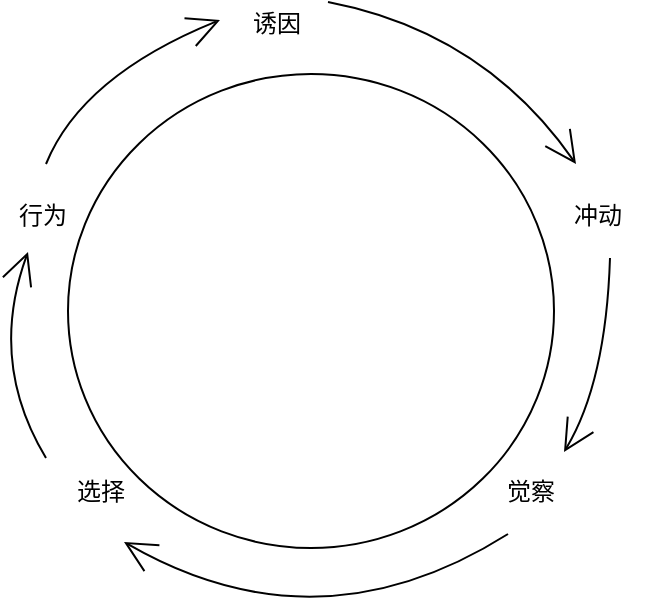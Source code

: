 <mxfile version="16.6.5" type="github">
  <diagram id="sLOqeaHe7csegfCdvvJ5" name="第 1 页">
    <mxGraphModel dx="1966" dy="803" grid="0" gridSize="10" guides="1" tooltips="1" connect="1" arrows="1" fold="1" page="0" pageScale="1" pageWidth="827" pageHeight="1169" math="0" shadow="0">
      <root>
        <mxCell id="0" />
        <mxCell id="1" parent="0" />
        <mxCell id="HjAwUN_YL50iSkioln3S-1" value="" style="ellipse;whiteSpace=wrap;html=1;hachureGap=4;" vertex="1" parent="1">
          <mxGeometry x="-8" y="125" width="243" height="237" as="geometry" />
        </mxCell>
        <mxCell id="HjAwUN_YL50iSkioln3S-6" value="冲动" style="text;strokeColor=none;fillColor=none;html=1;align=center;verticalAlign=middle;whiteSpace=wrap;rounded=0;hachureGap=4;" vertex="1" parent="1">
          <mxGeometry x="227" y="181" width="60" height="30" as="geometry" />
        </mxCell>
        <mxCell id="HjAwUN_YL50iSkioln3S-7" value="诱因" style="text;html=1;align=center;verticalAlign=middle;resizable=0;points=[];autosize=1;strokeColor=none;fillColor=none;hachureGap=4;" vertex="1" parent="1">
          <mxGeometry x="79" y="91" width="34" height="18" as="geometry" />
        </mxCell>
        <mxCell id="HjAwUN_YL50iSkioln3S-8" value="觉察" style="text;html=1;align=center;verticalAlign=middle;resizable=0;points=[];autosize=1;strokeColor=none;fillColor=none;hachureGap=4;" vertex="1" parent="1">
          <mxGeometry x="206" y="325" width="34" height="18" as="geometry" />
        </mxCell>
        <mxCell id="HjAwUN_YL50iSkioln3S-9" value="选择" style="text;html=1;align=center;verticalAlign=middle;resizable=0;points=[];autosize=1;strokeColor=none;fillColor=none;hachureGap=4;" vertex="1" parent="1">
          <mxGeometry x="-9" y="325" width="34" height="18" as="geometry" />
        </mxCell>
        <mxCell id="HjAwUN_YL50iSkioln3S-10" value="行为" style="text;html=1;align=center;verticalAlign=middle;resizable=0;points=[];autosize=1;strokeColor=none;fillColor=none;hachureGap=4;" vertex="1" parent="1">
          <mxGeometry x="-38" y="187" width="34" height="18" as="geometry" />
        </mxCell>
        <mxCell id="HjAwUN_YL50iSkioln3S-11" value="" style="edgeStyle=none;orthogonalLoop=1;jettySize=auto;html=1;rounded=0;endArrow=open;startSize=14;endSize=14;sourcePerimeterSpacing=8;targetPerimeterSpacing=8;curved=1;" edge="1" parent="1">
          <mxGeometry width="120" relative="1" as="geometry">
            <mxPoint x="263" y="217" as="sourcePoint" />
            <mxPoint x="240" y="314" as="targetPoint" />
            <Array as="points">
              <mxPoint x="261" y="279" />
            </Array>
          </mxGeometry>
        </mxCell>
        <mxCell id="HjAwUN_YL50iSkioln3S-13" value="" style="edgeStyle=none;orthogonalLoop=1;jettySize=auto;html=1;rounded=0;endArrow=open;startSize=14;endSize=14;sourcePerimeterSpacing=8;targetPerimeterSpacing=8;curved=1;" edge="1" parent="1">
          <mxGeometry width="120" relative="1" as="geometry">
            <mxPoint x="212" y="355" as="sourcePoint" />
            <mxPoint x="20" y="359" as="targetPoint" />
            <Array as="points">
              <mxPoint x="117" y="415" />
            </Array>
          </mxGeometry>
        </mxCell>
        <mxCell id="HjAwUN_YL50iSkioln3S-14" value="" style="edgeStyle=none;orthogonalLoop=1;jettySize=auto;html=1;rounded=0;endArrow=open;startSize=14;endSize=14;sourcePerimeterSpacing=8;targetPerimeterSpacing=8;curved=1;" edge="1" parent="1">
          <mxGeometry width="120" relative="1" as="geometry">
            <mxPoint x="-19" y="317" as="sourcePoint" />
            <mxPoint x="-28" y="214" as="targetPoint" />
            <Array as="points">
              <mxPoint x="-48" y="269" />
            </Array>
          </mxGeometry>
        </mxCell>
        <mxCell id="HjAwUN_YL50iSkioln3S-15" value="" style="edgeStyle=none;orthogonalLoop=1;jettySize=auto;html=1;rounded=0;endArrow=open;startSize=14;endSize=14;sourcePerimeterSpacing=8;targetPerimeterSpacing=8;curved=1;" edge="1" parent="1">
          <mxGeometry width="120" relative="1" as="geometry">
            <mxPoint x="-19" y="170" as="sourcePoint" />
            <mxPoint x="68" y="98" as="targetPoint" />
            <Array as="points">
              <mxPoint x="-1" y="126" />
            </Array>
          </mxGeometry>
        </mxCell>
        <mxCell id="HjAwUN_YL50iSkioln3S-16" value="" style="edgeStyle=none;orthogonalLoop=1;jettySize=auto;html=1;rounded=0;endArrow=open;startSize=14;endSize=14;sourcePerimeterSpacing=8;targetPerimeterSpacing=8;curved=1;" edge="1" parent="1">
          <mxGeometry width="120" relative="1" as="geometry">
            <mxPoint x="122" y="89" as="sourcePoint" />
            <mxPoint x="246" y="170" as="targetPoint" />
            <Array as="points">
              <mxPoint x="200" y="104" />
            </Array>
          </mxGeometry>
        </mxCell>
      </root>
    </mxGraphModel>
  </diagram>
</mxfile>
